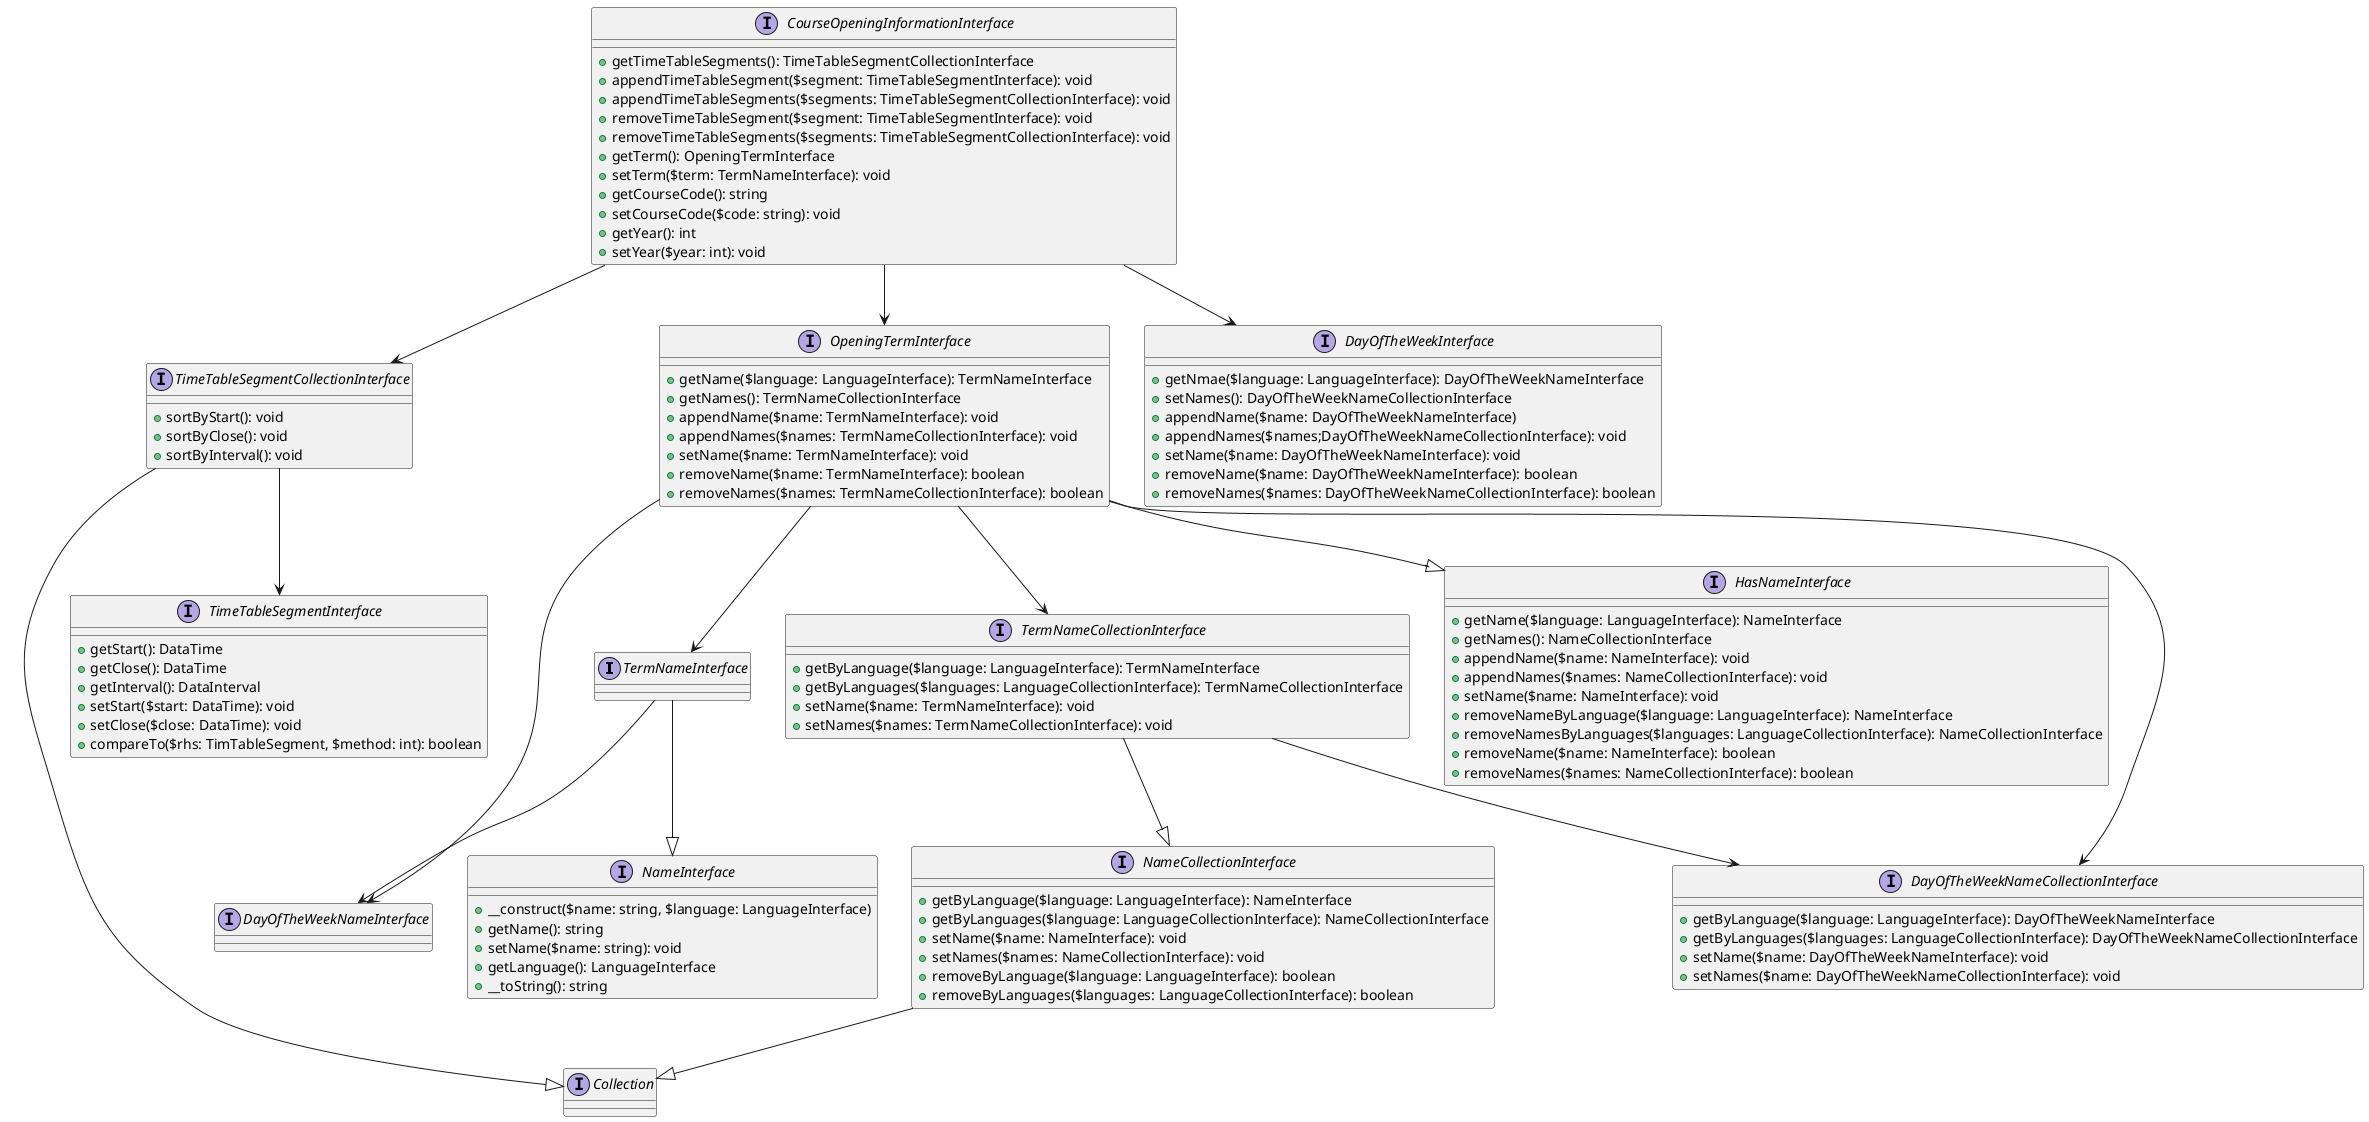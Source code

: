@startuml
interface TermNameInterface

interface DayOfTheWeekNameInterface

interface Collection

interface CourseOpeningInformationInterface {
    +getTimeTableSegments(): TimeTableSegmentCollectionInterface
    +appendTimeTableSegment($segment: TimeTableSegmentInterface): void
    +appendTimeTableSegments($segments: TimeTableSegmentCollectionInterface): void
    +removeTimeTableSegment($segment: TimeTableSegmentInterface): void
    +removeTimeTableSegments($segments: TimeTableSegmentCollectionInterface): void
    +getTerm(): OpeningTermInterface
    +setTerm($term: TermNameInterface): void
    +getCourseCode(): string
    +setCourseCode($code: string): void
    +getYear(): int
    +setYear($year: int): void
}

interface TimeTableSegmentCollectionInterface {
    +sortByStart(): void
    +sortByClose(): void
    +sortByInterval(): void
}

interface TimeTableSegmentInterface {
    +getStart(): DataTime
    +getClose(): DataTime
    +getInterval(): DataInterval
    +setStart($start: DataTime): void
    +setClose($close: DataTime): void
    +compareTo($rhs: TimTableSegment, $method: int): boolean
}

interface OpeningTermInterface {
    +getName($language: LanguageInterface): TermNameInterface
    +getNames(): TermNameCollectionInterface
    +appendName($name: TermNameInterface): void
    +appendNames($names: TermNameCollectionInterface): void
    +setName($name: TermNameInterface): void
    +removeName($name: TermNameInterface): boolean
    +removeNames($names: TermNameCollectionInterface): boolean
}

interface TermNameCollectionInterface {
    +getByLanguage($language: LanguageInterface): TermNameInterface
    +getByLanguages($languages: LanguageCollectionInterface): TermNameCollectionInterface
    +setName($name: TermNameInterface): void
    +setNames($names: TermNameCollectionInterface): void
}

interface NameInterface {
    +__construct($name: string, $language: LanguageInterface)
    +getName(): string
    +setName($name: string): void
    +getLanguage(): LanguageInterface
    +__toString(): string
}

interface NameCollectionInterface {
    +getByLanguage($language: LanguageInterface): NameInterface
    +getByLanguages($language: LanguageCollectionInterface): NameCollectionInterface
    +setName($name: NameInterface): void
    +setNames($names: NameCollectionInterface): void
    +removeByLanguage($language: LanguageInterface): boolean
    +removeByLanguages($languages: LanguageCollectionInterface): boolean
}

interface HasNameInterface {
    +getName($language: LanguageInterface): NameInterface
    +getNames(): NameCollectionInterface
    +appendName($name: NameInterface): void
    +appendNames($names: NameCollectionInterface): void
    +setName($name: NameInterface): void
    +removeNameByLanguage($language: LanguageInterface): NameInterface
    +removeNamesByLanguages($languages: LanguageCollectionInterface): NameCollectionInterface
    +removeName($name: NameInterface): boolean
    +removeNames($names: NameCollectionInterface): boolean
}

interface DayOfTheWeekInterface {
    +getNmae($language: LanguageInterface): DayOfTheWeekNameInterface
    +setNames(): DayOfTheWeekNameCollectionInterface
    +appendName($name: DayOfTheWeekNameInterface)
    +appendNames($names;DayOfTheWeekNameCollectionInterface): void
    +setName($name: DayOfTheWeekNameInterface): void
    +removeName($name: DayOfTheWeekNameInterface): boolean
    +removeNames($names: DayOfTheWeekNameCollectionInterface): boolean
}

interface DayOfTheWeekNameCollectionInterface {
    +getByLanguage($language: LanguageInterface): DayOfTheWeekNameInterface
    +getByLanguages($languages: LanguageCollectionInterface): DayOfTheWeekNameCollectionInterface
    +setName($name: DayOfTheWeekNameInterface): void
    +setNames($name: DayOfTheWeekNameCollectionInterface): void
}

CourseOpeningInformationInterface --> TimeTableSegmentCollectionInterface

CourseOpeningInformationInterface --> OpeningTermInterface

CourseOpeningInformationInterface --> DayOfTheWeekInterface

TimeTableSegmentCollectionInterface --> TimeTableSegmentInterface

TimeTableSegmentCollectionInterface --|> Collection

OpeningTermInterface --> TermNameInterface

OpeningTermInterface --> TermNameCollectionInterface

OpeningTermInterface --|> HasNameInterface

OpeningTermInterface --> DayOfTheWeekNameInterface

OpeningTermInterface --> DayOfTheWeekNameCollectionInterface

TermNameInterface --|> NameInterface

TermNameInterface --> DayOfTheWeekNameInterface

TermNameCollectionInterface --|> NameCollectionInterface

TermNameCollectionInterface --> DayOfTheWeekNameCollectionInterface

NameCollectionInterface --|> Collection



@enduml
